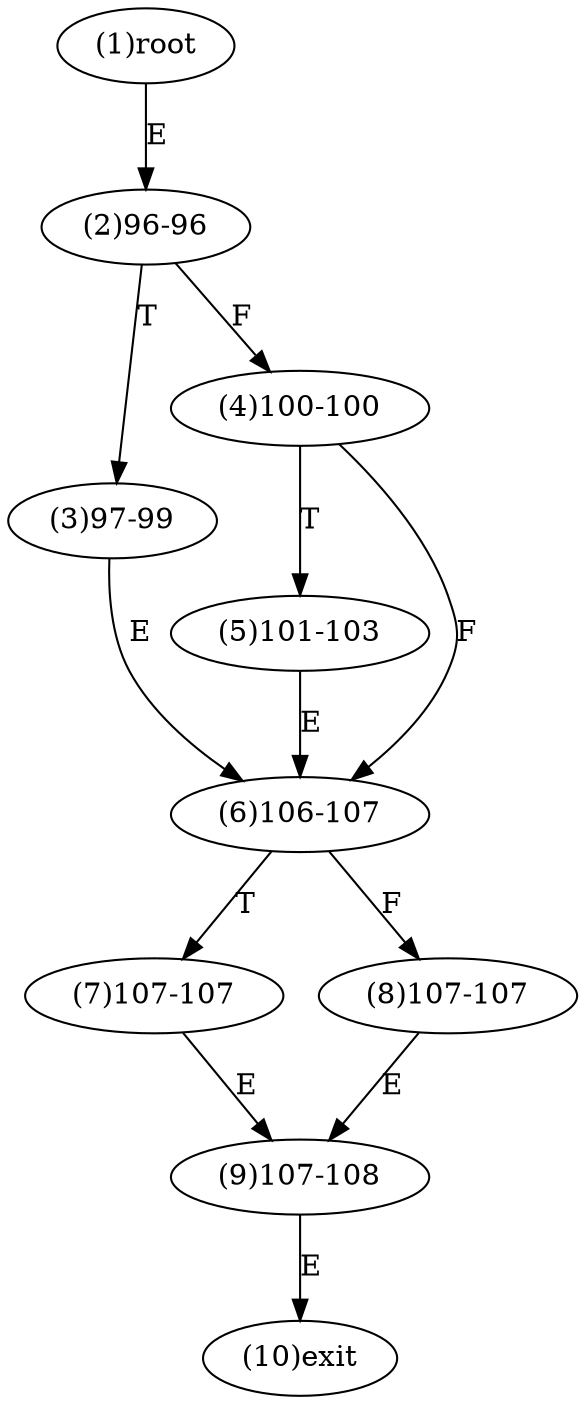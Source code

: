 digraph "" { 
1[ label="(1)root"];
2[ label="(2)96-96"];
3[ label="(3)97-99"];
4[ label="(4)100-100"];
5[ label="(5)101-103"];
6[ label="(6)106-107"];
7[ label="(7)107-107"];
8[ label="(8)107-107"];
9[ label="(9)107-108"];
10[ label="(10)exit"];
1->2[ label="E"];
2->4[ label="F"];
2->3[ label="T"];
3->6[ label="E"];
4->6[ label="F"];
4->5[ label="T"];
5->6[ label="E"];
6->8[ label="F"];
6->7[ label="T"];
7->9[ label="E"];
8->9[ label="E"];
9->10[ label="E"];
}